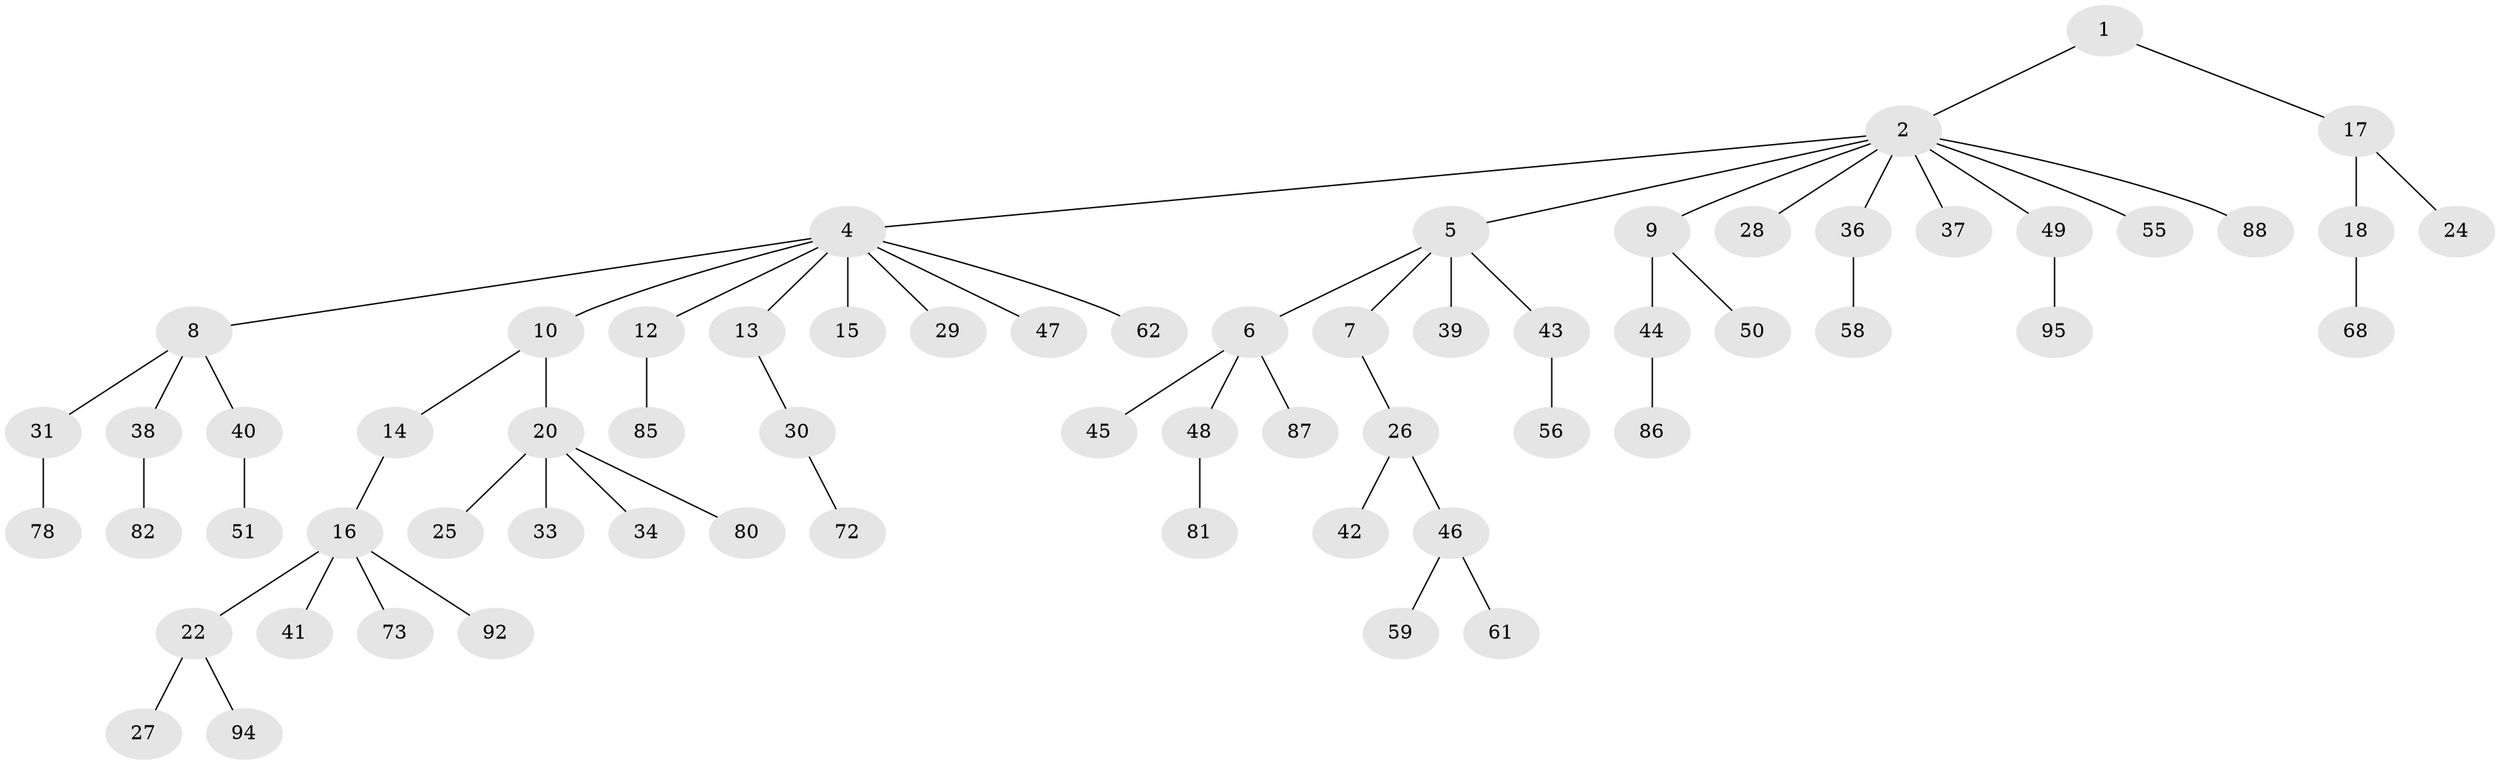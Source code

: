 // Generated by graph-tools (version 1.1) at 2025/24/03/03/25 07:24:05]
// undirected, 64 vertices, 63 edges
graph export_dot {
graph [start="1"]
  node [color=gray90,style=filled];
  1 [super="+74"];
  2 [super="+3"];
  4 [super="+11"];
  5 [super="+32"];
  6 [super="+35"];
  7;
  8 [super="+71"];
  9 [super="+21"];
  10;
  12 [super="+69"];
  13;
  14;
  15;
  16 [super="+19"];
  17 [super="+65"];
  18;
  20 [super="+23"];
  22 [super="+77"];
  24;
  25 [super="+91"];
  26 [super="+60"];
  27 [super="+75"];
  28 [super="+67"];
  29;
  30 [super="+53"];
  31 [super="+52"];
  33;
  34;
  36 [super="+89"];
  37 [super="+90"];
  38 [super="+66"];
  39;
  40;
  41 [super="+84"];
  42;
  43;
  44 [super="+64"];
  45 [super="+76"];
  46 [super="+70"];
  47;
  48 [super="+54"];
  49 [super="+57"];
  50;
  51 [super="+93"];
  55;
  56 [super="+63"];
  58 [super="+83"];
  59;
  61;
  62;
  68 [super="+79"];
  72;
  73;
  78;
  80;
  81;
  82;
  85;
  86;
  87;
  88;
  92;
  94;
  95;
  1 -- 2;
  1 -- 17;
  2 -- 4;
  2 -- 5;
  2 -- 36;
  2 -- 88;
  2 -- 49;
  2 -- 37;
  2 -- 55;
  2 -- 9;
  2 -- 28;
  4 -- 8;
  4 -- 10;
  4 -- 13;
  4 -- 29;
  4 -- 62;
  4 -- 15;
  4 -- 12;
  4 -- 47;
  5 -- 6;
  5 -- 7;
  5 -- 39;
  5 -- 43;
  6 -- 87;
  6 -- 48;
  6 -- 45;
  7 -- 26;
  8 -- 31;
  8 -- 38;
  8 -- 40;
  9 -- 44;
  9 -- 50;
  10 -- 14;
  10 -- 20;
  12 -- 85;
  13 -- 30;
  14 -- 16;
  16 -- 22;
  16 -- 41;
  16 -- 73;
  16 -- 92;
  17 -- 18;
  17 -- 24;
  18 -- 68;
  20 -- 33;
  20 -- 34;
  20 -- 80;
  20 -- 25;
  22 -- 27;
  22 -- 94;
  26 -- 42;
  26 -- 46;
  30 -- 72;
  31 -- 78;
  36 -- 58;
  38 -- 82;
  40 -- 51;
  43 -- 56;
  44 -- 86;
  46 -- 59;
  46 -- 61;
  48 -- 81;
  49 -- 95;
}
